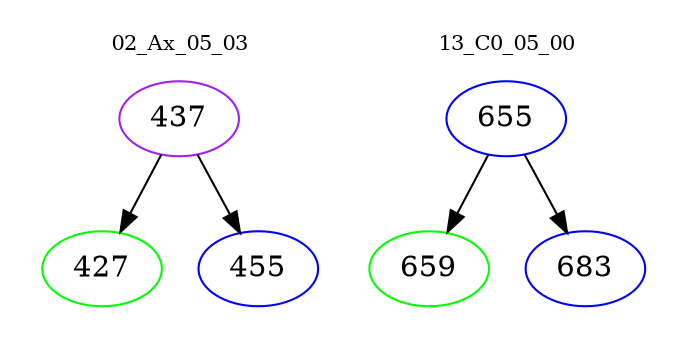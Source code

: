 digraph{
subgraph cluster_0 {
color = white
label = "02_Ax_05_03";
fontsize=10;
T0_437 [label="437", color="purple"]
T0_437 -> T0_427 [color="black"]
T0_427 [label="427", color="green"]
T0_437 -> T0_455 [color="black"]
T0_455 [label="455", color="blue"]
}
subgraph cluster_1 {
color = white
label = "13_C0_05_00";
fontsize=10;
T1_655 [label="655", color="blue"]
T1_655 -> T1_659 [color="black"]
T1_659 [label="659", color="green"]
T1_655 -> T1_683 [color="black"]
T1_683 [label="683", color="blue"]
}
}
